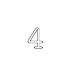   \begin{scope}[shift={(-6.536, 9.071)}]
    \path[draw=black,line width=0.003cm] (6.735, -8.985).. controls (6.735, -8.972) and (6.725, -8.972) .. (6.718, -8.972) -- (6.685, -8.972) -- (6.685, -8.823).. controls (6.685, -8.809) and (6.682, -8.805) .. (6.668, -8.805) -- (6.656, -8.805).. controls (6.646, -8.805) and (6.644, -8.806) .. (6.638, -8.814) -- (6.542, -8.966).. controls (6.538, -8.971) and (6.538, -8.972) .. (6.538, -8.981).. controls (6.538, -8.995) and (6.542, -8.998) .. (6.555, -8.998) -- (6.662, -8.998) -- (6.662, -9.043) -- (6.635, -9.043).. controls (6.628, -9.043) and (6.618, -9.043) .. (6.618, -9.056).. controls (6.618, -9.069) and (6.629, -9.069) .. (6.635, -9.069) -- (6.711, -9.069).. controls (6.718, -9.069) and (6.728, -9.069) .. (6.728, -9.056).. controls (6.728, -9.043) and (6.718, -9.043) .. (6.711, -9.043) -- (6.685, -9.043) -- (6.685, -8.998) -- (6.718, -8.998).. controls (6.724, -8.998) and (6.735, -8.998) .. (6.735, -8.985) -- cycle(6.662, -8.972) -- (6.567, -8.972) -- (6.662, -8.824) -- cycle;



  \end{scope}
